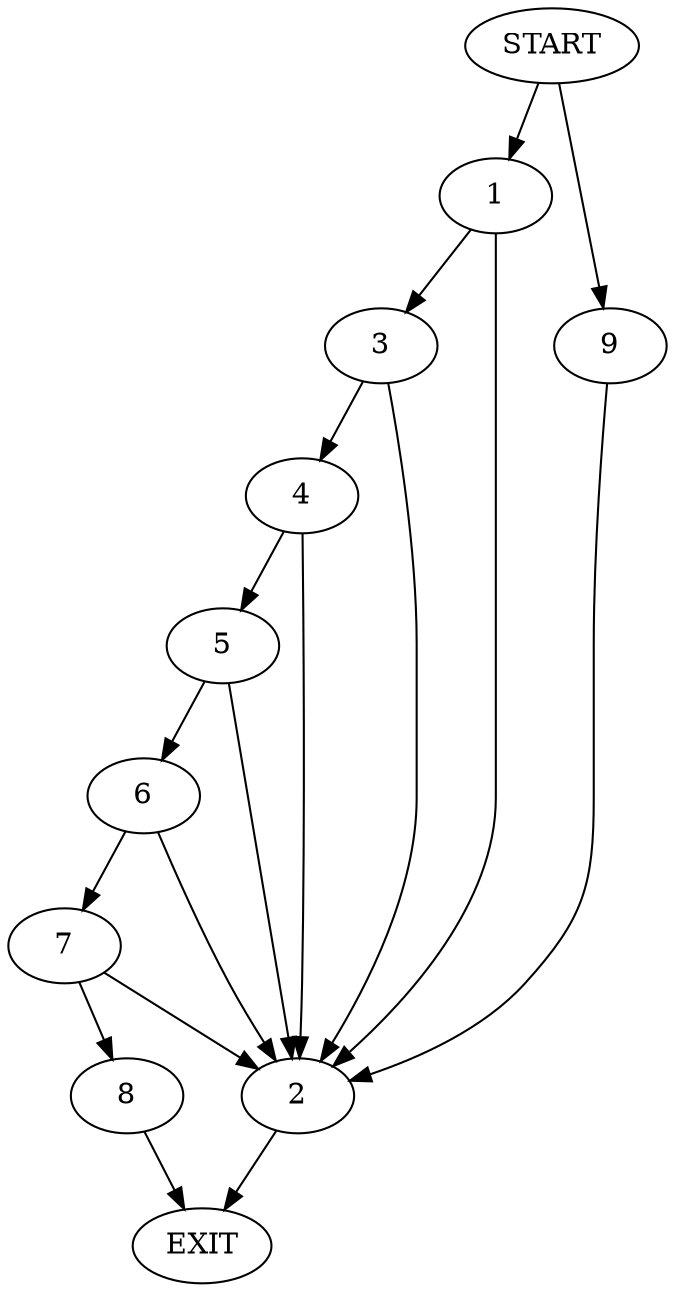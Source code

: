 digraph {
0 [label="START"]
10 [label="EXIT"]
0 -> 1
1 -> 2
1 -> 3
2 -> 10
3 -> 2
3 -> 4
4 -> 2
4 -> 5
5 -> 2
5 -> 6
6 -> 2
6 -> 7
7 -> 2
7 -> 8
8 -> 10
0 -> 9
9 -> 2
}
